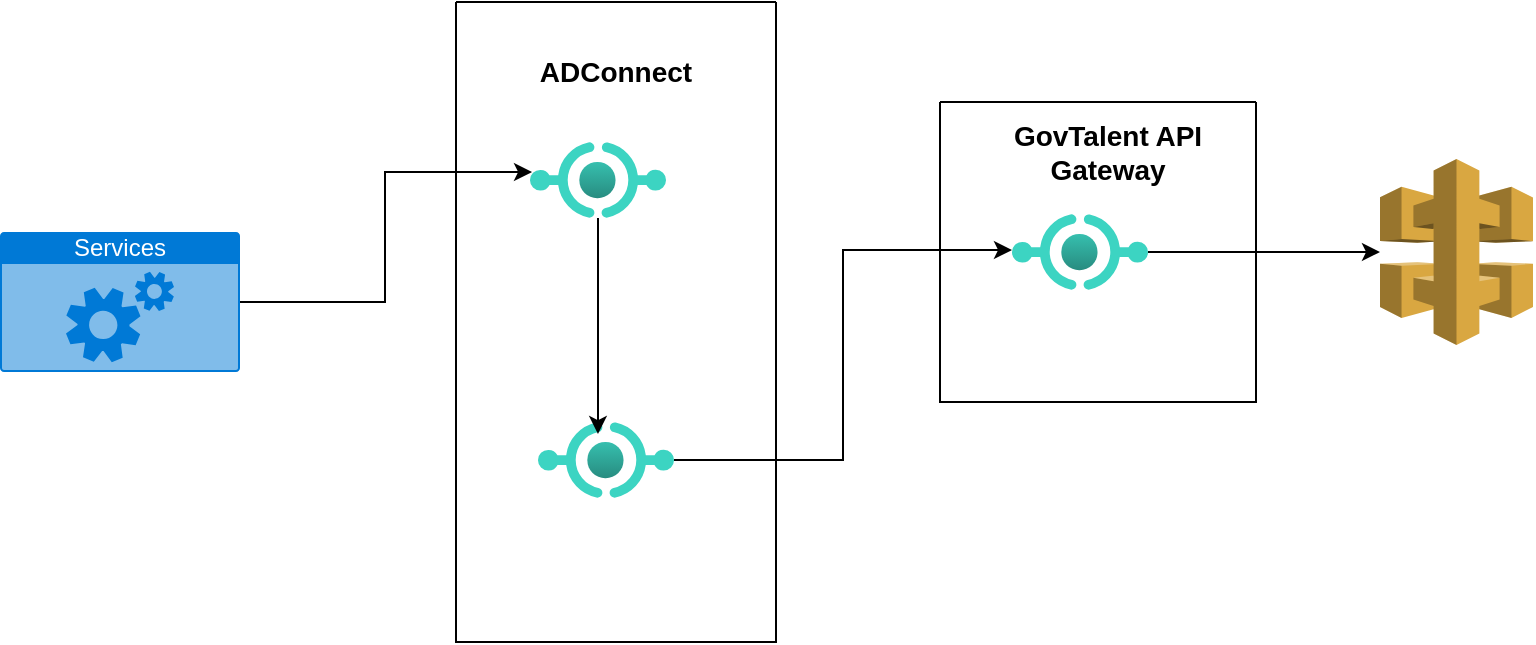 <mxfile version="22.1.5" type="github">
  <diagram name="Page-1" id="5ImHIXw9c1unncVtrP42">
    <mxGraphModel dx="1674" dy="758" grid="1" gridSize="10" guides="1" tooltips="1" connect="1" arrows="1" fold="1" page="1" pageScale="1" pageWidth="850" pageHeight="1100" math="0" shadow="0">
      <root>
        <mxCell id="0" />
        <mxCell id="1" parent="0" />
        <mxCell id="2Kv4cWOwHbYVwLnxXEak-2" value="Services" style="html=1;whiteSpace=wrap;strokeColor=none;fillColor=#0079D6;labelPosition=center;verticalLabelPosition=middle;verticalAlign=top;align=center;fontSize=12;outlineConnect=0;spacingTop=-6;fontColor=#FFFFFF;sketch=0;shape=mxgraph.sitemap.services;" vertex="1" parent="1">
          <mxGeometry x="42" y="305" width="120" height="70" as="geometry" />
        </mxCell>
        <mxCell id="2Kv4cWOwHbYVwLnxXEak-10" value="" style="swimlane;startSize=0;" vertex="1" parent="1">
          <mxGeometry x="270" y="190" width="160" height="320" as="geometry" />
        </mxCell>
        <mxCell id="2Kv4cWOwHbYVwLnxXEak-6" value="" style="image;aspect=fixed;html=1;points=[];align=center;fontSize=12;image=img/lib/azure2/other/API_Proxy.svg;" vertex="1" parent="2Kv4cWOwHbYVwLnxXEak-10">
          <mxGeometry x="37" y="70" width="68" height="38" as="geometry" />
        </mxCell>
        <mxCell id="2Kv4cWOwHbYVwLnxXEak-7" value="" style="image;aspect=fixed;html=1;points=[];align=center;fontSize=12;image=img/lib/azure2/other/API_Proxy.svg;" vertex="1" parent="2Kv4cWOwHbYVwLnxXEak-10">
          <mxGeometry x="41" y="210" width="68" height="38" as="geometry" />
        </mxCell>
        <mxCell id="2Kv4cWOwHbYVwLnxXEak-13" style="edgeStyle=orthogonalEdgeStyle;rounded=0;orthogonalLoop=1;jettySize=auto;html=1;entryX=0.441;entryY=0.158;entryDx=0;entryDy=0;entryPerimeter=0;" edge="1" parent="2Kv4cWOwHbYVwLnxXEak-10" source="2Kv4cWOwHbYVwLnxXEak-6" target="2Kv4cWOwHbYVwLnxXEak-7">
          <mxGeometry relative="1" as="geometry" />
        </mxCell>
        <mxCell id="2Kv4cWOwHbYVwLnxXEak-24" value="&lt;b&gt;&lt;font style=&quot;font-size: 14px;&quot;&gt;ADConnect&lt;/font&gt;&lt;/b&gt;" style="text;html=1;strokeColor=none;fillColor=none;align=center;verticalAlign=middle;whiteSpace=wrap;rounded=0;" vertex="1" parent="2Kv4cWOwHbYVwLnxXEak-10">
          <mxGeometry x="20" y="20" width="120" height="30" as="geometry" />
        </mxCell>
        <mxCell id="2Kv4cWOwHbYVwLnxXEak-15" value="" style="swimlane;startSize=0;" vertex="1" parent="1">
          <mxGeometry x="512" y="240" width="158" height="150" as="geometry" />
        </mxCell>
        <mxCell id="2Kv4cWOwHbYVwLnxXEak-16" value="" style="image;aspect=fixed;html=1;points=[];align=center;fontSize=12;image=img/lib/azure2/other/API_Proxy.svg;" vertex="1" parent="2Kv4cWOwHbYVwLnxXEak-15">
          <mxGeometry x="36" y="56" width="68" height="38" as="geometry" />
        </mxCell>
        <mxCell id="2Kv4cWOwHbYVwLnxXEak-25" value="&lt;b&gt;&lt;font style=&quot;font-size: 14px;&quot;&gt;GovTalent API Gateway&lt;/font&gt;&lt;/b&gt;" style="text;html=1;strokeColor=none;fillColor=none;align=center;verticalAlign=middle;whiteSpace=wrap;rounded=0;" vertex="1" parent="2Kv4cWOwHbYVwLnxXEak-15">
          <mxGeometry x="18" y="10" width="132" height="30" as="geometry" />
        </mxCell>
        <mxCell id="2Kv4cWOwHbYVwLnxXEak-20" value="" style="outlineConnect=0;dashed=0;verticalLabelPosition=bottom;verticalAlign=top;align=center;html=1;shape=mxgraph.aws3.api_gateway;fillColor=#D9A741;gradientColor=none;" vertex="1" parent="1">
          <mxGeometry x="732" y="268.5" width="76.5" height="93" as="geometry" />
        </mxCell>
        <mxCell id="2Kv4cWOwHbYVwLnxXEak-21" style="edgeStyle=orthogonalEdgeStyle;rounded=0;orthogonalLoop=1;jettySize=auto;html=1;entryX=0.015;entryY=0.395;entryDx=0;entryDy=0;entryPerimeter=0;" edge="1" parent="1" source="2Kv4cWOwHbYVwLnxXEak-2" target="2Kv4cWOwHbYVwLnxXEak-6">
          <mxGeometry relative="1" as="geometry" />
        </mxCell>
        <mxCell id="2Kv4cWOwHbYVwLnxXEak-22" style="edgeStyle=orthogonalEdgeStyle;rounded=0;orthogonalLoop=1;jettySize=auto;html=1;entryX=0;entryY=0.474;entryDx=0;entryDy=0;entryPerimeter=0;" edge="1" parent="1" source="2Kv4cWOwHbYVwLnxXEak-7" target="2Kv4cWOwHbYVwLnxXEak-16">
          <mxGeometry relative="1" as="geometry" />
        </mxCell>
        <mxCell id="2Kv4cWOwHbYVwLnxXEak-23" style="edgeStyle=orthogonalEdgeStyle;rounded=0;orthogonalLoop=1;jettySize=auto;html=1;" edge="1" parent="1" source="2Kv4cWOwHbYVwLnxXEak-16" target="2Kv4cWOwHbYVwLnxXEak-20">
          <mxGeometry relative="1" as="geometry" />
        </mxCell>
      </root>
    </mxGraphModel>
  </diagram>
</mxfile>
